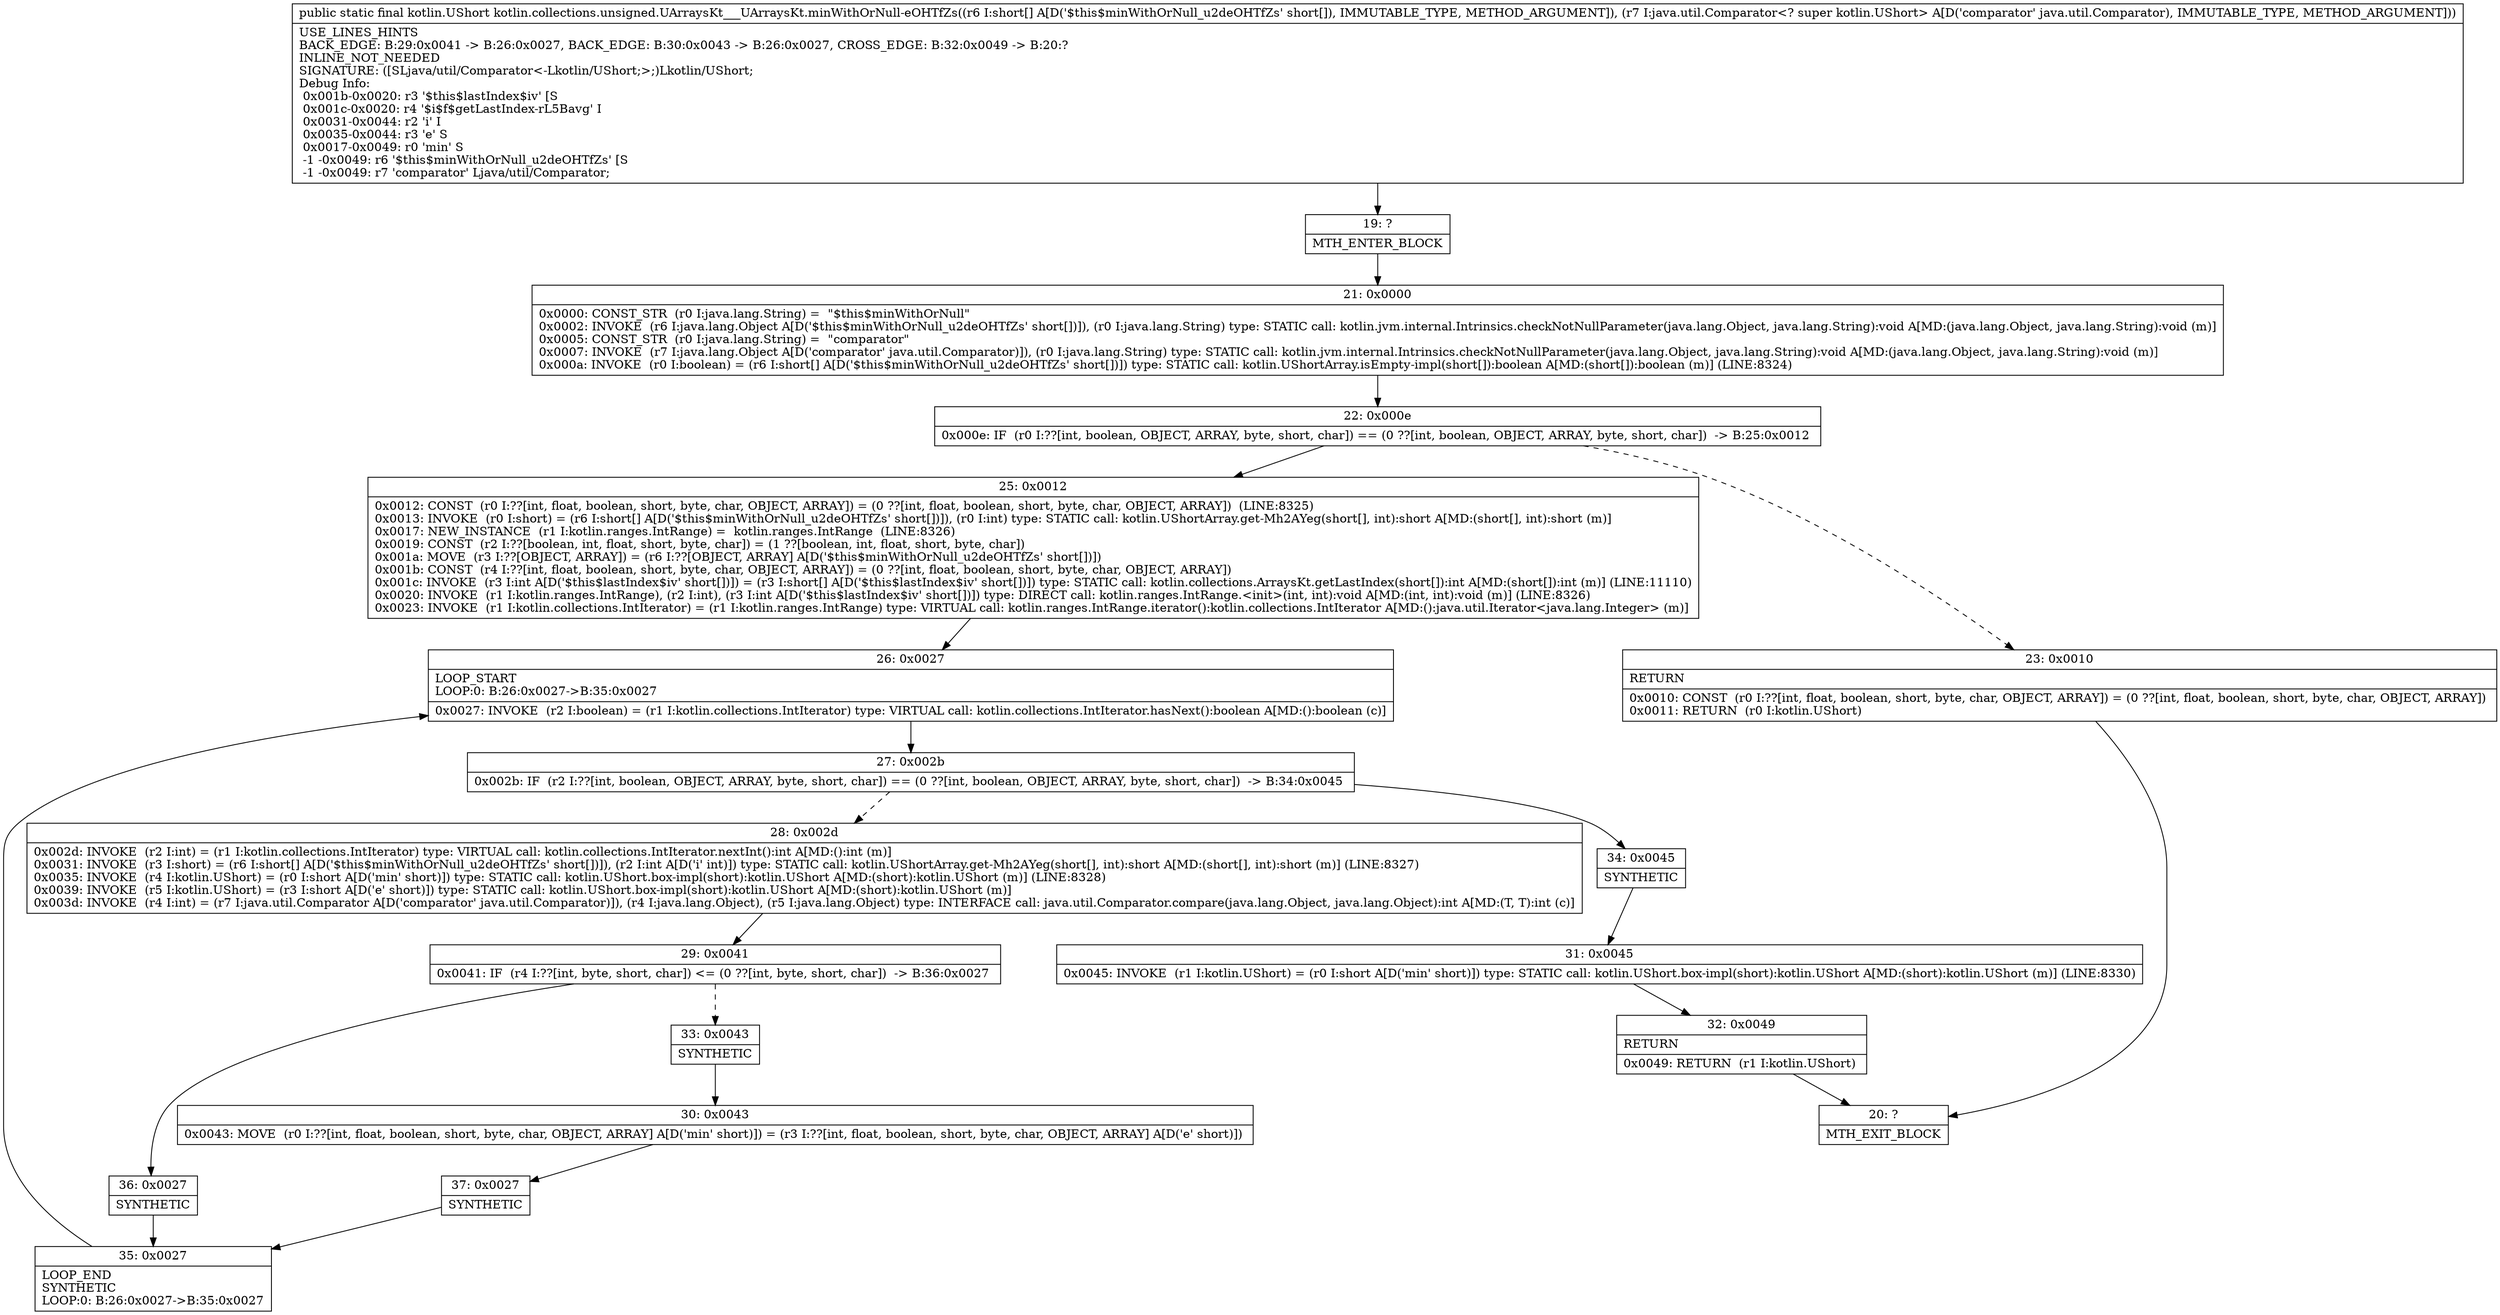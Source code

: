 digraph "CFG forkotlin.collections.unsigned.UArraysKt___UArraysKt.minWithOrNull\-eOHTfZs([SLjava\/util\/Comparator;)Lkotlin\/UShort;" {
Node_19 [shape=record,label="{19\:\ ?|MTH_ENTER_BLOCK\l}"];
Node_21 [shape=record,label="{21\:\ 0x0000|0x0000: CONST_STR  (r0 I:java.lang.String) =  \"$this$minWithOrNull\" \l0x0002: INVOKE  (r6 I:java.lang.Object A[D('$this$minWithOrNull_u2deOHTfZs' short[])]), (r0 I:java.lang.String) type: STATIC call: kotlin.jvm.internal.Intrinsics.checkNotNullParameter(java.lang.Object, java.lang.String):void A[MD:(java.lang.Object, java.lang.String):void (m)]\l0x0005: CONST_STR  (r0 I:java.lang.String) =  \"comparator\" \l0x0007: INVOKE  (r7 I:java.lang.Object A[D('comparator' java.util.Comparator)]), (r0 I:java.lang.String) type: STATIC call: kotlin.jvm.internal.Intrinsics.checkNotNullParameter(java.lang.Object, java.lang.String):void A[MD:(java.lang.Object, java.lang.String):void (m)]\l0x000a: INVOKE  (r0 I:boolean) = (r6 I:short[] A[D('$this$minWithOrNull_u2deOHTfZs' short[])]) type: STATIC call: kotlin.UShortArray.isEmpty\-impl(short[]):boolean A[MD:(short[]):boolean (m)] (LINE:8324)\l}"];
Node_22 [shape=record,label="{22\:\ 0x000e|0x000e: IF  (r0 I:??[int, boolean, OBJECT, ARRAY, byte, short, char]) == (0 ??[int, boolean, OBJECT, ARRAY, byte, short, char])  \-\> B:25:0x0012 \l}"];
Node_23 [shape=record,label="{23\:\ 0x0010|RETURN\l|0x0010: CONST  (r0 I:??[int, float, boolean, short, byte, char, OBJECT, ARRAY]) = (0 ??[int, float, boolean, short, byte, char, OBJECT, ARRAY]) \l0x0011: RETURN  (r0 I:kotlin.UShort) \l}"];
Node_20 [shape=record,label="{20\:\ ?|MTH_EXIT_BLOCK\l}"];
Node_25 [shape=record,label="{25\:\ 0x0012|0x0012: CONST  (r0 I:??[int, float, boolean, short, byte, char, OBJECT, ARRAY]) = (0 ??[int, float, boolean, short, byte, char, OBJECT, ARRAY])  (LINE:8325)\l0x0013: INVOKE  (r0 I:short) = (r6 I:short[] A[D('$this$minWithOrNull_u2deOHTfZs' short[])]), (r0 I:int) type: STATIC call: kotlin.UShortArray.get\-Mh2AYeg(short[], int):short A[MD:(short[], int):short (m)]\l0x0017: NEW_INSTANCE  (r1 I:kotlin.ranges.IntRange) =  kotlin.ranges.IntRange  (LINE:8326)\l0x0019: CONST  (r2 I:??[boolean, int, float, short, byte, char]) = (1 ??[boolean, int, float, short, byte, char]) \l0x001a: MOVE  (r3 I:??[OBJECT, ARRAY]) = (r6 I:??[OBJECT, ARRAY] A[D('$this$minWithOrNull_u2deOHTfZs' short[])]) \l0x001b: CONST  (r4 I:??[int, float, boolean, short, byte, char, OBJECT, ARRAY]) = (0 ??[int, float, boolean, short, byte, char, OBJECT, ARRAY]) \l0x001c: INVOKE  (r3 I:int A[D('$this$lastIndex$iv' short[])]) = (r3 I:short[] A[D('$this$lastIndex$iv' short[])]) type: STATIC call: kotlin.collections.ArraysKt.getLastIndex(short[]):int A[MD:(short[]):int (m)] (LINE:11110)\l0x0020: INVOKE  (r1 I:kotlin.ranges.IntRange), (r2 I:int), (r3 I:int A[D('$this$lastIndex$iv' short[])]) type: DIRECT call: kotlin.ranges.IntRange.\<init\>(int, int):void A[MD:(int, int):void (m)] (LINE:8326)\l0x0023: INVOKE  (r1 I:kotlin.collections.IntIterator) = (r1 I:kotlin.ranges.IntRange) type: VIRTUAL call: kotlin.ranges.IntRange.iterator():kotlin.collections.IntIterator A[MD:():java.util.Iterator\<java.lang.Integer\> (m)]\l}"];
Node_26 [shape=record,label="{26\:\ 0x0027|LOOP_START\lLOOP:0: B:26:0x0027\-\>B:35:0x0027\l|0x0027: INVOKE  (r2 I:boolean) = (r1 I:kotlin.collections.IntIterator) type: VIRTUAL call: kotlin.collections.IntIterator.hasNext():boolean A[MD:():boolean (c)]\l}"];
Node_27 [shape=record,label="{27\:\ 0x002b|0x002b: IF  (r2 I:??[int, boolean, OBJECT, ARRAY, byte, short, char]) == (0 ??[int, boolean, OBJECT, ARRAY, byte, short, char])  \-\> B:34:0x0045 \l}"];
Node_28 [shape=record,label="{28\:\ 0x002d|0x002d: INVOKE  (r2 I:int) = (r1 I:kotlin.collections.IntIterator) type: VIRTUAL call: kotlin.collections.IntIterator.nextInt():int A[MD:():int (m)]\l0x0031: INVOKE  (r3 I:short) = (r6 I:short[] A[D('$this$minWithOrNull_u2deOHTfZs' short[])]), (r2 I:int A[D('i' int)]) type: STATIC call: kotlin.UShortArray.get\-Mh2AYeg(short[], int):short A[MD:(short[], int):short (m)] (LINE:8327)\l0x0035: INVOKE  (r4 I:kotlin.UShort) = (r0 I:short A[D('min' short)]) type: STATIC call: kotlin.UShort.box\-impl(short):kotlin.UShort A[MD:(short):kotlin.UShort (m)] (LINE:8328)\l0x0039: INVOKE  (r5 I:kotlin.UShort) = (r3 I:short A[D('e' short)]) type: STATIC call: kotlin.UShort.box\-impl(short):kotlin.UShort A[MD:(short):kotlin.UShort (m)]\l0x003d: INVOKE  (r4 I:int) = (r7 I:java.util.Comparator A[D('comparator' java.util.Comparator)]), (r4 I:java.lang.Object), (r5 I:java.lang.Object) type: INTERFACE call: java.util.Comparator.compare(java.lang.Object, java.lang.Object):int A[MD:(T, T):int (c)]\l}"];
Node_29 [shape=record,label="{29\:\ 0x0041|0x0041: IF  (r4 I:??[int, byte, short, char]) \<= (0 ??[int, byte, short, char])  \-\> B:36:0x0027 \l}"];
Node_33 [shape=record,label="{33\:\ 0x0043|SYNTHETIC\l}"];
Node_30 [shape=record,label="{30\:\ 0x0043|0x0043: MOVE  (r0 I:??[int, float, boolean, short, byte, char, OBJECT, ARRAY] A[D('min' short)]) = (r3 I:??[int, float, boolean, short, byte, char, OBJECT, ARRAY] A[D('e' short)]) \l}"];
Node_37 [shape=record,label="{37\:\ 0x0027|SYNTHETIC\l}"];
Node_35 [shape=record,label="{35\:\ 0x0027|LOOP_END\lSYNTHETIC\lLOOP:0: B:26:0x0027\-\>B:35:0x0027\l}"];
Node_36 [shape=record,label="{36\:\ 0x0027|SYNTHETIC\l}"];
Node_34 [shape=record,label="{34\:\ 0x0045|SYNTHETIC\l}"];
Node_31 [shape=record,label="{31\:\ 0x0045|0x0045: INVOKE  (r1 I:kotlin.UShort) = (r0 I:short A[D('min' short)]) type: STATIC call: kotlin.UShort.box\-impl(short):kotlin.UShort A[MD:(short):kotlin.UShort (m)] (LINE:8330)\l}"];
Node_32 [shape=record,label="{32\:\ 0x0049|RETURN\l|0x0049: RETURN  (r1 I:kotlin.UShort) \l}"];
MethodNode[shape=record,label="{public static final kotlin.UShort kotlin.collections.unsigned.UArraysKt___UArraysKt.minWithOrNull\-eOHTfZs((r6 I:short[] A[D('$this$minWithOrNull_u2deOHTfZs' short[]), IMMUTABLE_TYPE, METHOD_ARGUMENT]), (r7 I:java.util.Comparator\<? super kotlin.UShort\> A[D('comparator' java.util.Comparator), IMMUTABLE_TYPE, METHOD_ARGUMENT]))  | USE_LINES_HINTS\lBACK_EDGE: B:29:0x0041 \-\> B:26:0x0027, BACK_EDGE: B:30:0x0043 \-\> B:26:0x0027, CROSS_EDGE: B:32:0x0049 \-\> B:20:?\lINLINE_NOT_NEEDED\lSIGNATURE: ([SLjava\/util\/Comparator\<\-Lkotlin\/UShort;\>;)Lkotlin\/UShort;\lDebug Info:\l  0x001b\-0x0020: r3 '$this$lastIndex$iv' [S\l  0x001c\-0x0020: r4 '$i$f$getLastIndex\-rL5Bavg' I\l  0x0031\-0x0044: r2 'i' I\l  0x0035\-0x0044: r3 'e' S\l  0x0017\-0x0049: r0 'min' S\l  \-1 \-0x0049: r6 '$this$minWithOrNull_u2deOHTfZs' [S\l  \-1 \-0x0049: r7 'comparator' Ljava\/util\/Comparator;\l}"];
MethodNode -> Node_19;Node_19 -> Node_21;
Node_21 -> Node_22;
Node_22 -> Node_23[style=dashed];
Node_22 -> Node_25;
Node_23 -> Node_20;
Node_25 -> Node_26;
Node_26 -> Node_27;
Node_27 -> Node_28[style=dashed];
Node_27 -> Node_34;
Node_28 -> Node_29;
Node_29 -> Node_33[style=dashed];
Node_29 -> Node_36;
Node_33 -> Node_30;
Node_30 -> Node_37;
Node_37 -> Node_35;
Node_35 -> Node_26;
Node_36 -> Node_35;
Node_34 -> Node_31;
Node_31 -> Node_32;
Node_32 -> Node_20;
}


